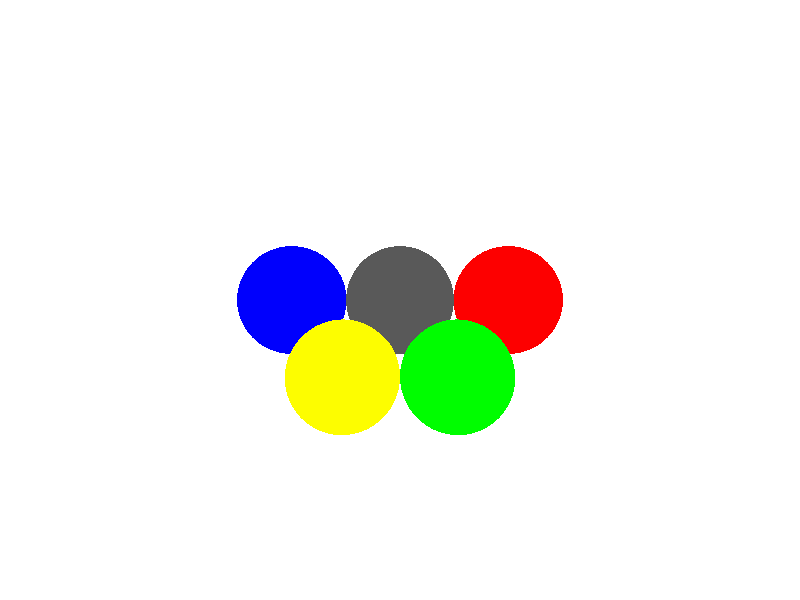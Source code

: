 //--global--------------------------
//--includes------------------------
//--declares------------------------

//mode
#declare bEdit = false;

//textures
#if (bEdit)
  #declare tGround = texture {
              pigment {
                colour rgb <1,1,1>
              }
            }
  #declare tBall1 = texture {
             pigment {
               colour rgb <0,0,1>
             }
           }
  #declare tBall2 = texture {
             pigment {
               colour rgb <1,1,0>
             }
           }
  #declare tBall3 = texture {
             pigment {
               colour rgb <0,0,0>
             }
           }
  #declare tBall4 = texture {
             pigment {
               colour rgb <0,1,0>
             }
           }
  #declare tBall5 = texture {
             pigment {
               colour rgb <1,0,0>
             }
           }
#else    
  global_settings {
    assumed_gamma 1.0
    max_trace_level 5
      photons {
        count 200000               // alternatively use a total number of photons
        jitter 1.0                 // jitter phor photon rays
      }
  }
  #declare tGround = texture {
              pigment {
                colour rgb <1,1,1>
              }
            }
  #declare tBall1 = texture {
             pigment { color rgbf <0, 0, 0.98, 0.9> }
               finish {
                 ambient 0.1
                 diffuse 0.1
                 reflection 0.1
                 specular 0.8
                 roughness 0.003
                 phong 1
                 phong_size 400
             }
           }
  #declare tBall2 = texture {
             pigment { color rgbf <0.98, 0.98, 0, 0.9> }
               finish {
                 ambient 0.1
                 diffuse 0.1
                 reflection 0.1
                 specular 0.8
                 roughness 0.003
                 phong 1
                 phong_size 400
             }
           }
  #declare tBall3 = texture {
             pigment { color rgbf <0.1, 0.1, 0.1, 0.9> }
               finish {
                 ambient 0.1
                 diffuse 0.1
                 reflection 0.1
                 specular 0.8
                 roughness 0.003
                 phong 1
                 phong_size 400
             }
           }
  #declare tBall4 = texture {
             pigment { color rgbf <0, 0.98, 0, 0.9> }
               finish {
                 ambient 0.1
                 diffuse 0.1
                 reflection 0.1
                 specular 0.8
                 roughness 0.003
                 phong 1
                 phong_size 400
             }
           }
  #declare tBall5 = texture {
             pigment { color rgbf <0.98, 0, 0, 0.9> }
               finish {
                 ambient 0.1
                 diffuse 0.1
                 reflection 0.1
                 specular 0.8
                 roughness 0.003
                 phong 1
                 phong_size 400
             }
           }
#end
                   
//--objects-------------------------

//--spheres
sphere {
  <-2,0,0>, 1
  texture {
    tBall1
  }
  photons{              // creates photon use
    target 1.0          // spacing multiplier for photons hitting the object
    refraction on
    reflection on
  }
  interior {
    ior 1.35
    fade_power 1001
    fade_distance 0.9
    fade_color .98
  }
}
sphere {
  <-1,0,-1.5>, 1
  texture {
    tBall2
  }
  photons{              // creates photon use
    target 1.0          // spacing multiplier for photons hitting the object
    refraction on
    reflection on
  }
  interior {
    ior 1.35
    fade_power 1001
    fade_distance 0.9
    fade_color .98
  }
}
sphere {
  <0,0,0>, 1
  texture {
    tBall3
  }
  photons{              // creates photon use
    target 1.0          // spacing multiplier for photons hitting the object
    refraction on
    reflection on
  }
  interior {
    ior 1.35
    fade_power 1001
    fade_distance 0.9
    fade_color .98
  }
}
sphere {
  <1,0,-1.5>, 1
  texture {
    tBall4
  }
  photons{              // creates photon use
    target 1.0          // spacing multiplier for photons hitting the object
    refraction on
    reflection on
  }
  interior {
    ior 1.35
    fade_power 1001
    fade_distance 0.9
    fade_color .98
  }
}
sphere {
  <2,0,0>, 1
  texture {
    tBall5
  }
  photons{              // creates photon use
    target 1.0          // spacing multiplier for photons hitting the object
    refraction on
    reflection on
  }
  interior {
    ior 1.35
    fade_power 1001
    fade_distance 0.9
    fade_color .98
  }
}
//--plane
plane {
  y, -1
  texture {
    tGround
  }
  no_reflection
}

//--lights--------------------------

// create a regular point light source
light_source {
  0*x                  // light's position (translated below)
  color rgb <1,1,1>    // light's color
  translate <20, 20, -40>
}

//--camera--------------------------

// perspective (default) camera
camera {
  location  <0,10,-5>
  look_at   <0.0, 0.0,  0.0>
  right     x*image_width/image_height
}
